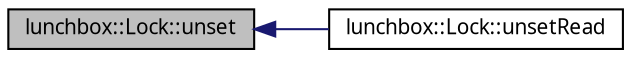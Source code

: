 digraph "lunchbox::Lock::unset"
{
  edge [fontname="Sans",fontsize="10",labelfontname="Sans",labelfontsize="10"];
  node [fontname="Sans",fontsize="10",shape=record];
  rankdir="LR";
  Node1 [label="lunchbox::Lock::unset",height=0.2,width=0.4,color="black", fillcolor="grey75", style="filled" fontcolor="black"];
  Node1 -> Node2 [dir="back",color="midnightblue",fontsize="10",style="solid",fontname="Sans"];
  Node2 [label="lunchbox::Lock::unsetRead",height=0.2,width=0.4,color="black", fillcolor="white", style="filled",URL="$classlunchbox_1_1_lock.html#a947fe1709d7c2e7cca198c02724ba25a",tooltip="Release a shared read lock. "];
}
